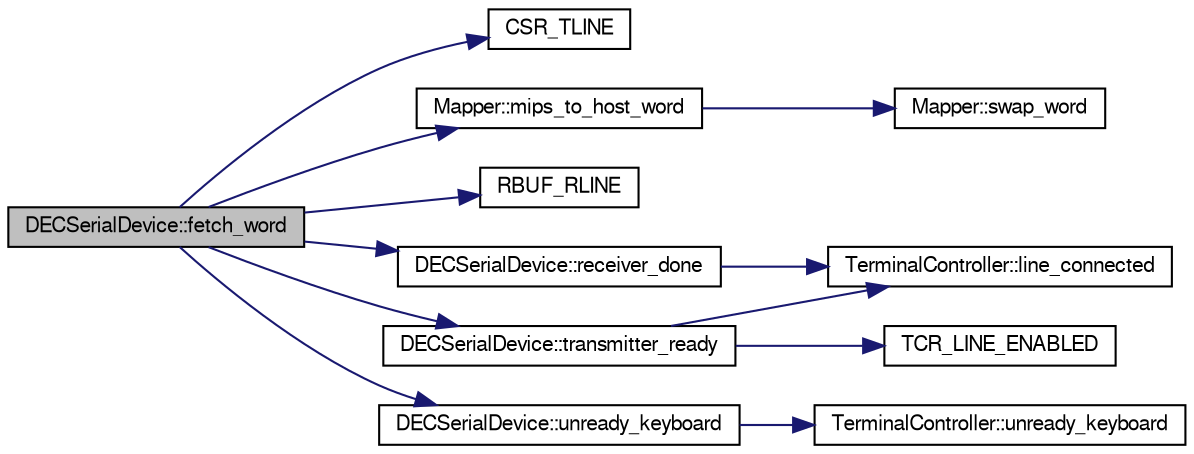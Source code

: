 digraph G
{
  edge [fontname="FreeSans",fontsize="10",labelfontname="FreeSans",labelfontsize="10"];
  node [fontname="FreeSans",fontsize="10",shape=record];
  rankdir=LR;
  Node1 [label="DECSerialDevice::fetch_word",height=0.2,width=0.4,color="black", fillcolor="grey75", style="filled" fontcolor="black"];
  Node1 -> Node2 [color="midnightblue",fontsize="10",style="solid"];
  Node2 [label="CSR_TLINE",height=0.2,width=0.4,color="black", fillcolor="white", style="filled",URL="$decserial_8cc.html#af90407d11c0e0a2c5cdba376a448e802"];
  Node1 -> Node3 [color="midnightblue",fontsize="10",style="solid"];
  Node3 [label="Mapper::mips_to_host_word",height=0.2,width=0.4,color="black", fillcolor="white", style="filled",URL="$classMapper.html#ac40b7a8813b99b8b71ac2ae9e18c07b6"];
  Node3 -> Node4 [color="midnightblue",fontsize="10",style="solid"];
  Node4 [label="Mapper::swap_word",height=0.2,width=0.4,color="black", fillcolor="white", style="filled",URL="$classMapper.html#aad996f69d0a2aca785f5a8e9440789be"];
  Node1 -> Node5 [color="midnightblue",fontsize="10",style="solid"];
  Node5 [label="RBUF_RLINE",height=0.2,width=0.4,color="black", fillcolor="white", style="filled",URL="$decserial_8cc.html#a078452080698754de2d3bd2463c16786"];
  Node1 -> Node6 [color="midnightblue",fontsize="10",style="solid"];
  Node6 [label="DECSerialDevice::receiver_done",height=0.2,width=0.4,color="black", fillcolor="white", style="filled",URL="$classDECSerialDevice.html#a8d994b3a7a0d44860b12303b2d4eb22c"];
  Node6 -> Node7 [color="midnightblue",fontsize="10",style="solid"];
  Node7 [label="TerminalController::line_connected",height=0.2,width=0.4,color="black", fillcolor="white", style="filled",URL="$classTerminalController.html#a157b1f7b289043c3b27470230875d9c3"];
  Node1 -> Node8 [color="midnightblue",fontsize="10",style="solid"];
  Node8 [label="DECSerialDevice::transmitter_ready",height=0.2,width=0.4,color="black", fillcolor="white", style="filled",URL="$classDECSerialDevice.html#a3c812e1198159c1d60aba3910d341c96"];
  Node8 -> Node7 [color="midnightblue",fontsize="10",style="solid"];
  Node8 -> Node9 [color="midnightblue",fontsize="10",style="solid"];
  Node9 [label="TCR_LINE_ENABLED",height=0.2,width=0.4,color="black", fillcolor="white", style="filled",URL="$decserial_8cc.html#a381d404e7c194bd38c5f7017d9db571a"];
  Node1 -> Node10 [color="midnightblue",fontsize="10",style="solid"];
  Node10 [label="DECSerialDevice::unready_keyboard",height=0.2,width=0.4,color="black", fillcolor="white", style="filled",URL="$classDECSerialDevice.html#a018c7b26ebc09ce1529549f49a5eb4d4"];
  Node10 -> Node11 [color="midnightblue",fontsize="10",style="solid"];
  Node11 [label="TerminalController::unready_keyboard",height=0.2,width=0.4,color="black", fillcolor="white", style="filled",URL="$classTerminalController.html#afe5b8685b5149db2b7cc5b2e395a479e"];
}
